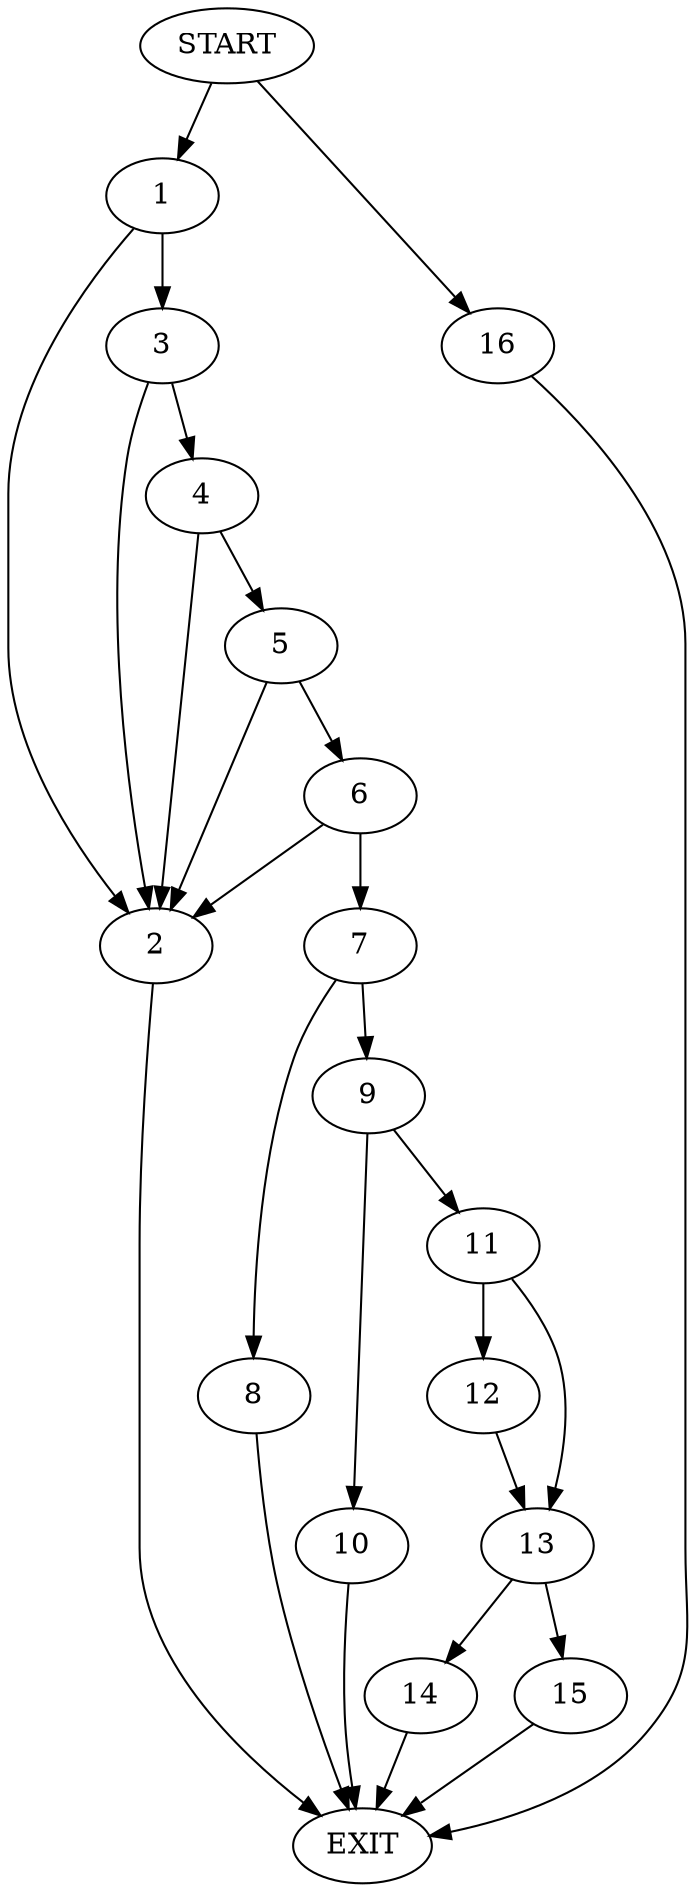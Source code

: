 digraph {
0 [label="START"]
17 [label="EXIT"]
0 -> 1
1 -> 2
1 -> 3
3 -> 2
3 -> 4
2 -> 17
4 -> 2
4 -> 5
5 -> 2
5 -> 6
6 -> 7
6 -> 2
7 -> 8
7 -> 9
8 -> 17
9 -> 10
9 -> 11
10 -> 17
11 -> 12
11 -> 13
13 -> 14
13 -> 15
12 -> 13
15 -> 17
14 -> 17
0 -> 16
16 -> 17
}
